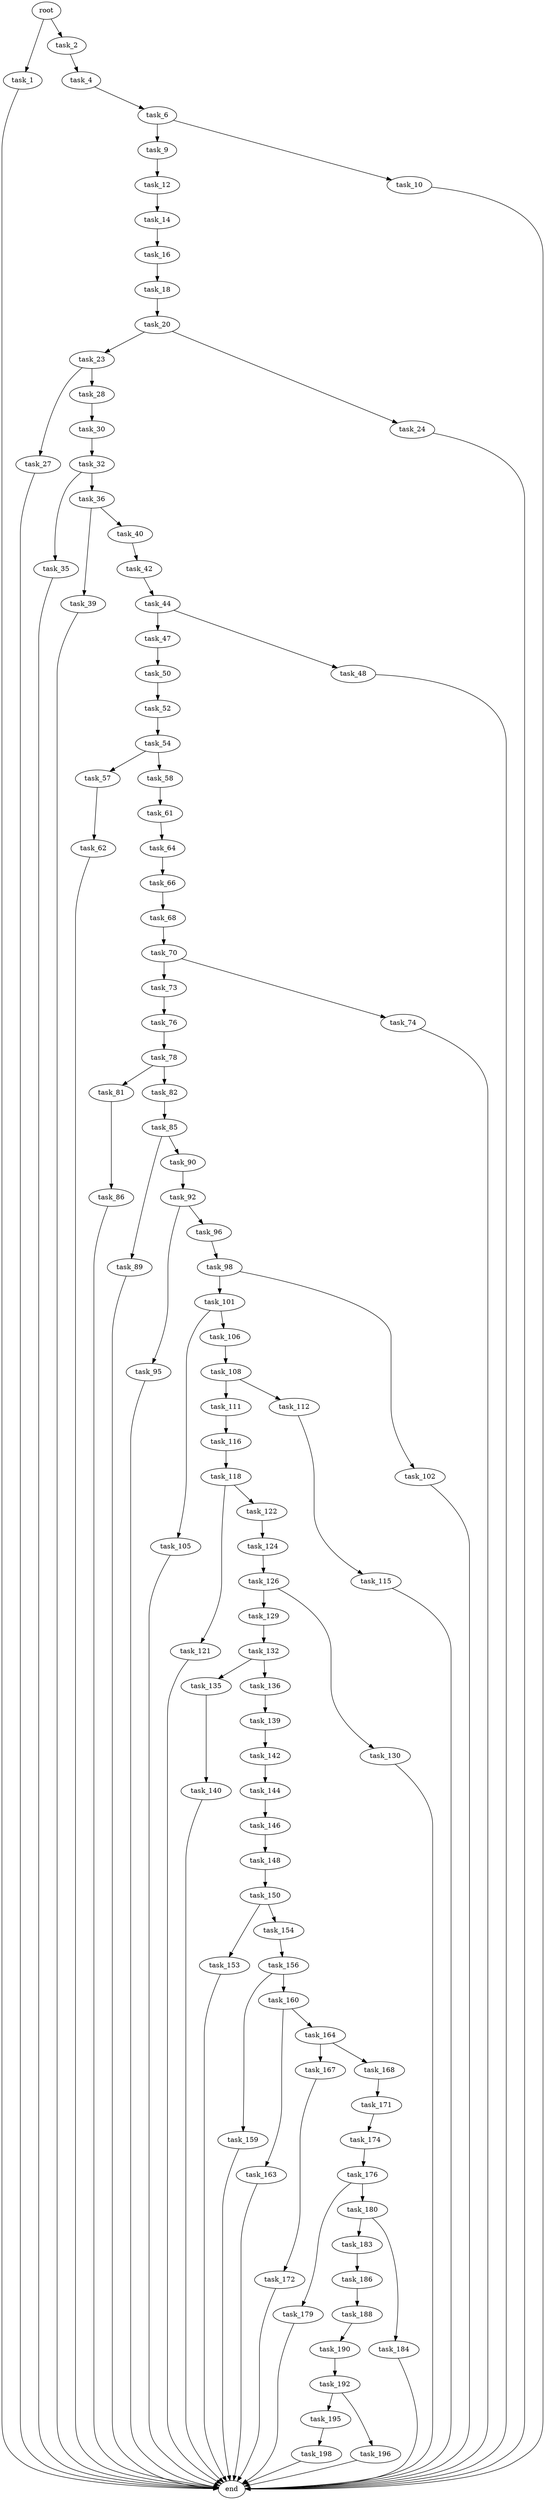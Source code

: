 digraph G {
  root [size="0.000000"];
  task_1 [size="26151551890.000000"];
  task_2 [size="10375504013.000000"];
  task_4 [size="1034654110249.000000"];
  task_6 [size="194167433535.000000"];
  task_9 [size="1050449663569.000000"];
  task_10 [size="21566010120.000000"];
  task_12 [size="134217728000.000000"];
  task_14 [size="28991029248.000000"];
  task_16 [size="4820177128.000000"];
  task_18 [size="134217728000.000000"];
  task_20 [size="25493781845.000000"];
  task_23 [size="549755813888.000000"];
  task_24 [size="1294072439.000000"];
  task_27 [size="29164292988.000000"];
  task_28 [size="782757789696.000000"];
  task_30 [size="134217728000.000000"];
  task_32 [size="134217728000.000000"];
  task_35 [size="18102340958.000000"];
  task_36 [size="5257465864.000000"];
  task_39 [size="549755813888.000000"];
  task_40 [size="102730527181.000000"];
  task_42 [size="68719476736.000000"];
  task_44 [size="28991029248.000000"];
  task_47 [size="782757789696.000000"];
  task_48 [size="231928233984.000000"];
  task_50 [size="1081335212713.000000"];
  task_52 [size="83396418141.000000"];
  task_54 [size="540301196643.000000"];
  task_57 [size="1073741824000.000000"];
  task_58 [size="27474554416.000000"];
  task_61 [size="613824315609.000000"];
  task_62 [size="245053239597.000000"];
  task_64 [size="231928233984.000000"];
  task_66 [size="529994133407.000000"];
  task_68 [size="4942451064.000000"];
  task_70 [size="2108271999.000000"];
  task_73 [size="101755591826.000000"];
  task_74 [size="28913439102.000000"];
  task_76 [size="295778854827.000000"];
  task_78 [size="5606496012.000000"];
  task_81 [size="8105451608.000000"];
  task_82 [size="231928233984.000000"];
  task_85 [size="110520101143.000000"];
  task_86 [size="29378570607.000000"];
  task_89 [size="8422300198.000000"];
  task_90 [size="8589934592.000000"];
  task_92 [size="368293445632.000000"];
  task_95 [size="9988365175.000000"];
  task_96 [size="207324623217.000000"];
  task_98 [size="68719476736.000000"];
  task_101 [size="22466590450.000000"];
  task_102 [size="639246139634.000000"];
  task_105 [size="368293445632.000000"];
  task_106 [size="8589934592.000000"];
  task_108 [size="368293445632.000000"];
  task_111 [size="145437620597.000000"];
  task_112 [size="7118701877.000000"];
  task_115 [size="14807784216.000000"];
  task_116 [size="2180744356.000000"];
  task_118 [size="135812286096.000000"];
  task_121 [size="41233803298.000000"];
  task_122 [size="28465036677.000000"];
  task_124 [size="10222411609.000000"];
  task_126 [size="36684585204.000000"];
  task_129 [size="782757789696.000000"];
  task_130 [size="37473228319.000000"];
  task_132 [size="471256352012.000000"];
  task_135 [size="16078468237.000000"];
  task_136 [size="134217728000.000000"];
  task_139 [size="126951690075.000000"];
  task_140 [size="368293445632.000000"];
  task_142 [size="1073741824000.000000"];
  task_144 [size="1015212759077.000000"];
  task_146 [size="97728239864.000000"];
  task_148 [size="782757789696.000000"];
  task_150 [size="549755813888.000000"];
  task_153 [size="8449118580.000000"];
  task_154 [size="368293445632.000000"];
  task_156 [size="368293445632.000000"];
  task_159 [size="931743990677.000000"];
  task_160 [size="368293445632.000000"];
  task_163 [size="68719476736.000000"];
  task_164 [size="231928233984.000000"];
  task_167 [size="549755813888.000000"];
  task_168 [size="28991029248.000000"];
  task_171 [size="14532304899.000000"];
  task_172 [size="5339906578.000000"];
  task_174 [size="24838350333.000000"];
  task_176 [size="452025562616.000000"];
  task_179 [size="6877011494.000000"];
  task_180 [size="111567921498.000000"];
  task_183 [size="886105973.000000"];
  task_184 [size="610755924949.000000"];
  task_186 [size="134217728000.000000"];
  task_188 [size="110903186573.000000"];
  task_190 [size="37605638676.000000"];
  task_192 [size="96333455191.000000"];
  task_195 [size="549755813888.000000"];
  task_196 [size="854228589408.000000"];
  task_198 [size="32272370531.000000"];
  end [size="0.000000"];

  root -> task_1 [size="1.000000"];
  root -> task_2 [size="1.000000"];
  task_1 -> end [size="1.000000"];
  task_2 -> task_4 [size="536870912.000000"];
  task_4 -> task_6 [size="679477248.000000"];
  task_6 -> task_9 [size="134217728.000000"];
  task_6 -> task_10 [size="134217728.000000"];
  task_9 -> task_12 [size="679477248.000000"];
  task_10 -> end [size="1.000000"];
  task_12 -> task_14 [size="209715200.000000"];
  task_14 -> task_16 [size="75497472.000000"];
  task_16 -> task_18 [size="134217728.000000"];
  task_18 -> task_20 [size="209715200.000000"];
  task_20 -> task_23 [size="536870912.000000"];
  task_20 -> task_24 [size="536870912.000000"];
  task_23 -> task_27 [size="536870912.000000"];
  task_23 -> task_28 [size="536870912.000000"];
  task_24 -> end [size="1.000000"];
  task_27 -> end [size="1.000000"];
  task_28 -> task_30 [size="679477248.000000"];
  task_30 -> task_32 [size="209715200.000000"];
  task_32 -> task_35 [size="209715200.000000"];
  task_32 -> task_36 [size="209715200.000000"];
  task_35 -> end [size="1.000000"];
  task_36 -> task_39 [size="536870912.000000"];
  task_36 -> task_40 [size="536870912.000000"];
  task_39 -> end [size="1.000000"];
  task_40 -> task_42 [size="75497472.000000"];
  task_42 -> task_44 [size="134217728.000000"];
  task_44 -> task_47 [size="75497472.000000"];
  task_44 -> task_48 [size="75497472.000000"];
  task_47 -> task_50 [size="679477248.000000"];
  task_48 -> end [size="1.000000"];
  task_50 -> task_52 [size="838860800.000000"];
  task_52 -> task_54 [size="134217728.000000"];
  task_54 -> task_57 [size="679477248.000000"];
  task_54 -> task_58 [size="679477248.000000"];
  task_57 -> task_62 [size="838860800.000000"];
  task_58 -> task_61 [size="679477248.000000"];
  task_61 -> task_64 [size="411041792.000000"];
  task_62 -> end [size="1.000000"];
  task_64 -> task_66 [size="301989888.000000"];
  task_66 -> task_68 [size="536870912.000000"];
  task_68 -> task_70 [size="134217728.000000"];
  task_70 -> task_73 [size="33554432.000000"];
  task_70 -> task_74 [size="33554432.000000"];
  task_73 -> task_76 [size="75497472.000000"];
  task_74 -> end [size="1.000000"];
  task_76 -> task_78 [size="411041792.000000"];
  task_78 -> task_81 [size="134217728.000000"];
  task_78 -> task_82 [size="134217728.000000"];
  task_81 -> task_86 [size="301989888.000000"];
  task_82 -> task_85 [size="301989888.000000"];
  task_85 -> task_89 [size="75497472.000000"];
  task_85 -> task_90 [size="75497472.000000"];
  task_86 -> end [size="1.000000"];
  task_89 -> end [size="1.000000"];
  task_90 -> task_92 [size="33554432.000000"];
  task_92 -> task_95 [size="411041792.000000"];
  task_92 -> task_96 [size="411041792.000000"];
  task_95 -> end [size="1.000000"];
  task_96 -> task_98 [size="301989888.000000"];
  task_98 -> task_101 [size="134217728.000000"];
  task_98 -> task_102 [size="134217728.000000"];
  task_101 -> task_105 [size="679477248.000000"];
  task_101 -> task_106 [size="679477248.000000"];
  task_102 -> end [size="1.000000"];
  task_105 -> end [size="1.000000"];
  task_106 -> task_108 [size="33554432.000000"];
  task_108 -> task_111 [size="411041792.000000"];
  task_108 -> task_112 [size="411041792.000000"];
  task_111 -> task_116 [size="134217728.000000"];
  task_112 -> task_115 [size="411041792.000000"];
  task_115 -> end [size="1.000000"];
  task_116 -> task_118 [size="75497472.000000"];
  task_118 -> task_121 [size="134217728.000000"];
  task_118 -> task_122 [size="134217728.000000"];
  task_121 -> end [size="1.000000"];
  task_122 -> task_124 [size="33554432.000000"];
  task_124 -> task_126 [size="301989888.000000"];
  task_126 -> task_129 [size="679477248.000000"];
  task_126 -> task_130 [size="679477248.000000"];
  task_129 -> task_132 [size="679477248.000000"];
  task_130 -> end [size="1.000000"];
  task_132 -> task_135 [size="301989888.000000"];
  task_132 -> task_136 [size="301989888.000000"];
  task_135 -> task_140 [size="411041792.000000"];
  task_136 -> task_139 [size="209715200.000000"];
  task_139 -> task_142 [size="134217728.000000"];
  task_140 -> end [size="1.000000"];
  task_142 -> task_144 [size="838860800.000000"];
  task_144 -> task_146 [size="679477248.000000"];
  task_146 -> task_148 [size="209715200.000000"];
  task_148 -> task_150 [size="679477248.000000"];
  task_150 -> task_153 [size="536870912.000000"];
  task_150 -> task_154 [size="536870912.000000"];
  task_153 -> end [size="1.000000"];
  task_154 -> task_156 [size="411041792.000000"];
  task_156 -> task_159 [size="411041792.000000"];
  task_156 -> task_160 [size="411041792.000000"];
  task_159 -> end [size="1.000000"];
  task_160 -> task_163 [size="411041792.000000"];
  task_160 -> task_164 [size="411041792.000000"];
  task_163 -> end [size="1.000000"];
  task_164 -> task_167 [size="301989888.000000"];
  task_164 -> task_168 [size="301989888.000000"];
  task_167 -> task_172 [size="536870912.000000"];
  task_168 -> task_171 [size="75497472.000000"];
  task_171 -> task_174 [size="536870912.000000"];
  task_172 -> end [size="1.000000"];
  task_174 -> task_176 [size="838860800.000000"];
  task_176 -> task_179 [size="301989888.000000"];
  task_176 -> task_180 [size="301989888.000000"];
  task_179 -> end [size="1.000000"];
  task_180 -> task_183 [size="75497472.000000"];
  task_180 -> task_184 [size="75497472.000000"];
  task_183 -> task_186 [size="33554432.000000"];
  task_184 -> end [size="1.000000"];
  task_186 -> task_188 [size="209715200.000000"];
  task_188 -> task_190 [size="209715200.000000"];
  task_190 -> task_192 [size="838860800.000000"];
  task_192 -> task_195 [size="75497472.000000"];
  task_192 -> task_196 [size="75497472.000000"];
  task_195 -> task_198 [size="536870912.000000"];
  task_196 -> end [size="1.000000"];
  task_198 -> end [size="1.000000"];
}
